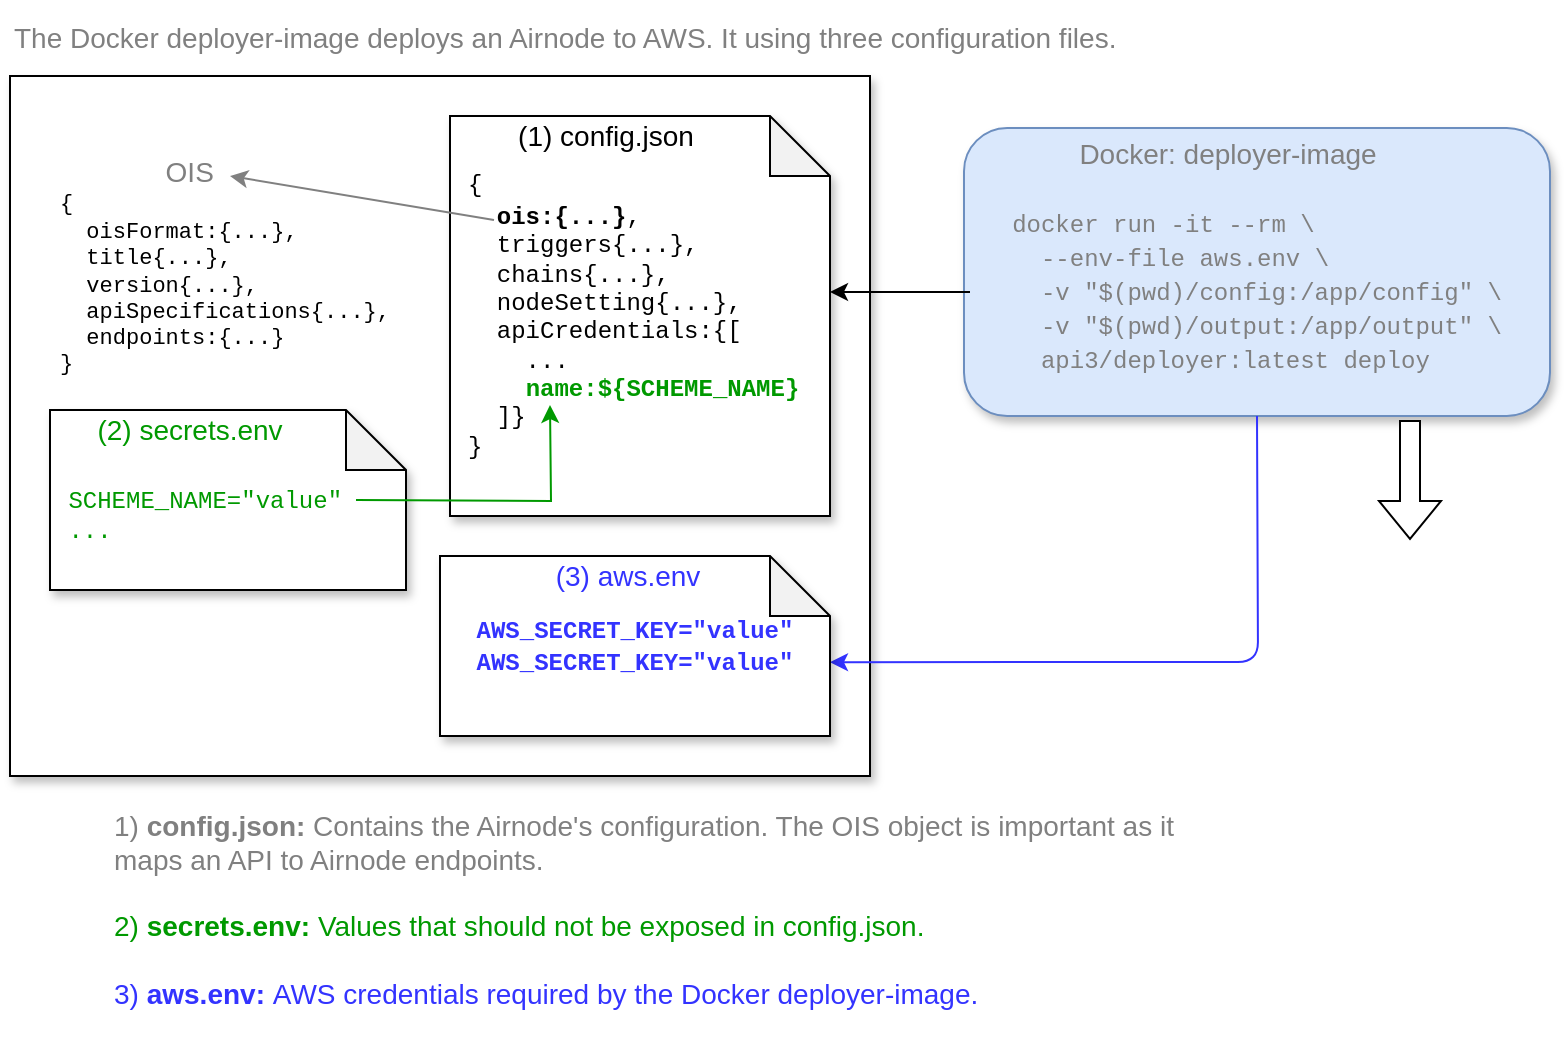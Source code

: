 <mxfile version="15.4.0" type="device"><diagram id="KqCbAj8WYDItrb-iW1Fc" name="Page-1"><mxGraphModel dx="1106" dy="860" grid="1" gridSize="10" guides="1" tooltips="1" connect="1" arrows="1" fold="1" page="1" pageScale="1" pageWidth="850" pageHeight="1100" math="0" shadow="0"><root><mxCell id="0"/><mxCell id="1" parent="0"/><mxCell id="yJ9cbEdWgOhvauyDXNFd-12" value="" style="rounded=1;whiteSpace=wrap;html=1;fontSize=11;align=left;fillColor=#dae8fc;strokeColor=#6c8ebf;shadow=1;" parent="1" vertex="1"><mxGeometry x="487" y="60" width="293" height="144" as="geometry"/></mxCell><mxCell id="yJ9cbEdWgOhvauyDXNFd-3" value="" style="rounded=0;whiteSpace=wrap;html=1;shadow=1;" parent="1" vertex="1"><mxGeometry x="10" y="34" width="430" height="350" as="geometry"/></mxCell><mxCell id="OE26p1NcLeRtXoR-TuRI-1" value="&lt;font&gt;&lt;font&gt;&lt;font style=&quot;font-size: 14px ; color: rgb(128 , 128 , 128)&quot;&gt;&lt;font style=&quot;font-size: 14px&quot;&gt;&lt;span style=&quot;font-size: 14px&quot;&gt;1)&lt;/span&gt;&amp;nbsp;&lt;b&gt;config.json:&lt;/b&gt;&amp;nbsp;Contains the Airnode's configuration. The OIS object is important as it maps an API to Airnode endpoints.&lt;br style=&quot;font-size: 14px&quot;&gt;&lt;/font&gt;&lt;br style=&quot;font-size: 14px&quot;&gt;&lt;/font&gt;&lt;font style=&quot;font-size: 14px&quot;&gt;&lt;font style=&quot;font-size: 14px&quot;&gt;&lt;font color=&quot;#009900&quot; style=&quot;font-size: 14px&quot;&gt;&lt;span style=&quot;font-size: 14px&quot;&gt;2)&lt;/span&gt;&amp;nbsp;&lt;b&gt;secrets.env:&lt;/b&gt;&amp;nbsp;Values that should not be exposed in config.json.&lt;/font&gt;&lt;br&gt;&lt;/font&gt;&lt;/font&gt;&lt;/font&gt;&lt;/font&gt;&lt;font style=&quot;font-size: 14px&quot;&gt;&lt;br&gt;&lt;/font&gt;&lt;font style=&quot;font-size: 14px&quot;&gt;3) &lt;b&gt;aws.env:&lt;/b&gt;&amp;nbsp;AWS credentials required by the Docker deployer-image.&lt;br style=&quot;font-size: 14px&quot;&gt;&lt;/font&gt;" style="text;html=1;strokeColor=none;fillColor=none;align=left;verticalAlign=top;whiteSpace=wrap;rounded=0;fontSize=14;fontColor=#3333FF;" parent="1" vertex="1"><mxGeometry x="60" y="394" width="570" height="120" as="geometry"/></mxCell><mxCell id="OE26p1NcLeRtXoR-TuRI-2" value="" style="shape=note;whiteSpace=wrap;html=1;backgroundOutline=1;darkOpacity=0.05;shadow=1;" parent="1" vertex="1"><mxGeometry x="230" y="54" width="190" height="200" as="geometry"/></mxCell><mxCell id="OE26p1NcLeRtXoR-TuRI-3" value="&lt;font style=&quot;font-size: 14px&quot;&gt;(1) config.json&lt;/font&gt;" style="text;html=1;strokeColor=none;fillColor=none;align=center;verticalAlign=middle;whiteSpace=wrap;rounded=0;" parent="1" vertex="1"><mxGeometry x="258" y="54" width="100" height="20" as="geometry"/></mxCell><mxCell id="OE26p1NcLeRtXoR-TuRI-9" value="&lt;div style=&quot;font-size: 12px&quot;&gt;&lt;span style=&quot;font-family: &amp;#34;courier new&amp;#34;&quot;&gt;&lt;font style=&quot;font-size: 12px&quot;&gt;{&lt;/font&gt;&lt;/span&gt;&lt;/div&gt;&lt;div style=&quot;font-size: 12px&quot;&gt;&lt;font style=&quot;font-size: 12px&quot;&gt;&lt;span style=&quot;font-family: &amp;#34;courier new&amp;#34;&quot;&gt;&amp;nbsp; &lt;b&gt;ois:{...&lt;/b&gt;&lt;/span&gt;&lt;span style=&quot;font-family: &amp;#34;courier new&amp;#34;&quot;&gt;&lt;b&gt;}&lt;/b&gt;,&lt;/span&gt;&lt;/font&gt;&lt;/div&gt;&lt;font&gt;&lt;font face=&quot;Courier New&quot;&gt;&lt;div style=&quot;font-size: 12px&quot;&gt;&amp;nbsp; triggers{...},&lt;/div&gt;&lt;div style=&quot;font-size: 12px&quot;&gt;&amp;nbsp; chains{...},&lt;/div&gt;&lt;div style=&quot;font-size: 12px&quot;&gt;&amp;nbsp; nodeSetting{...},&lt;/div&gt;&lt;div&gt;&lt;span style=&quot;font-size: 12px&quot;&gt;&amp;nbsp;&amp;nbsp;&lt;/span&gt;&lt;font style=&quot;font-size: 12px&quot;&gt;apiCredentials&lt;/font&gt;&lt;span style=&quot;font-size: 12px&quot;&gt;:{[&lt;/span&gt;&lt;/div&gt;&lt;div style=&quot;font-size: 12px&quot;&gt;&amp;nbsp; &amp;nbsp; ...&lt;/div&gt;&lt;div style=&quot;font-size: 12px&quot;&gt;&amp;nbsp; &amp;nbsp; &lt;font color=&quot;#009900&quot; style=&quot;font-size: 12px&quot;&gt;&lt;b&gt;name:${&lt;/b&gt;&lt;/font&gt;&lt;font color=&quot;#009900&quot; style=&quot;font-size: 12px&quot;&gt;&lt;span style=&quot;background-color: transparent&quot;&gt;&lt;b&gt;SCHEME_NAME&lt;/b&gt;&lt;/span&gt;&lt;span style=&quot;font-weight: bold&quot;&gt;}&lt;/span&gt;&lt;/font&gt;&lt;/div&gt;&lt;/font&gt;&lt;font style=&quot;font-size: 12px&quot; face=&quot;Courier New&quot;&gt;&lt;div&gt;&amp;nbsp; ]}&amp;nbsp; &amp;nbsp;&lt;/div&gt;&lt;div&gt;}&lt;/div&gt;&lt;div&gt;&lt;br&gt;&lt;/div&gt;&lt;/font&gt;&lt;/font&gt;" style="text;html=1;strokeColor=none;fillColor=none;align=left;verticalAlign=middle;whiteSpace=wrap;rounded=0;shadow=1;fontSize=11;" parent="1" vertex="1"><mxGeometry x="237" y="74" width="171" height="174.5" as="geometry"/></mxCell><mxCell id="OE26p1NcLeRtXoR-TuRI-11" value="&lt;div&gt;&lt;span&gt;&lt;font face=&quot;Courier New&quot;&gt;&lt;br&gt;&lt;/font&gt;&lt;/span&gt;&lt;/div&gt;&lt;div&gt;&lt;span&gt;&lt;font face=&quot;Courier New&quot;&gt;&amp;nbsp;SCHEME_NAME=&quot;value&quot;&lt;/font&gt;&lt;/span&gt;&lt;/div&gt;&lt;div&gt;&lt;font face=&quot;Courier New&quot;&gt;&amp;nbsp;...&lt;/font&gt;&lt;/div&gt;" style="shape=note;whiteSpace=wrap;html=1;backgroundOutline=1;darkOpacity=0.05;shadow=1;fontColor=#009900;align=left;" parent="1" vertex="1"><mxGeometry x="30" y="201" width="178" height="90" as="geometry"/></mxCell><mxCell id="yJ9cbEdWgOhvauyDXNFd-6" value="&lt;pre class=&quot;language-sh&quot; style=&quot;font-family: &amp;#34;consolas&amp;#34; , &amp;#34;monaco&amp;#34; , &amp;#34;andale mono&amp;#34; , &amp;#34;ubuntu mono&amp;#34; , monospace ; text-align: left ; word-break: normal ; overflow-wrap: normal ; line-height: 1.4 ; padding: 1.25rem 1.5rem 1.25rem 4.5rem ; margin-top: 0.85rem ; margin-bottom: 0.85rem ; overflow: auto ; border-radius: 6px ; position: relative ; z-index: 1 ; vertical-align: middle ; font-size: 12px&quot;&gt;&lt;div style=&quot;font-family: &amp;#34;menlo&amp;#34; , &amp;#34;monaco&amp;#34; , &amp;#34;courier new&amp;#34; , monospace ; line-height: 17px&quot;&gt;&lt;div&gt;&lt;font color=&quot;#808080&quot;&gt;docker run -it --rm \&lt;/font&gt;&lt;/div&gt;&lt;div&gt;&lt;font color=&quot;#808080&quot;&gt;  --env-file &lt;font style=&quot;font-size: 12px&quot;&gt;aws&lt;/font&gt;.env \&lt;/font&gt;&lt;/div&gt;&lt;div&gt;&lt;font color=&quot;#808080&quot;&gt;  -v &quot;$(pwd)/config:/app/config&quot; \&lt;/font&gt;&lt;/div&gt;&lt;div&gt;&lt;font color=&quot;#808080&quot;&gt;  -v &quot;$(pwd)/output:/app/output&quot; \&lt;/font&gt;&lt;/div&gt;&lt;div&gt;&lt;font color=&quot;#808080&quot;&gt;  api3/deployer:latest deploy&lt;/font&gt;&lt;/div&gt;&lt;/div&gt;&lt;/pre&gt;" style="text;html=1;strokeColor=none;fillColor=none;align=center;verticalAlign=middle;whiteSpace=wrap;rounded=0;fontSize=11;shadow=1;" parent="1" vertex="1"><mxGeometry x="490" y="82.5" width="239" height="120" as="geometry"/></mxCell><mxCell id="OE26p1NcLeRtXoR-TuRI-8" value="&lt;font style=&quot;font-size: 14px&quot;&gt;(2) secrets.env&lt;/font&gt;" style="text;html=1;strokeColor=none;fillColor=none;align=center;verticalAlign=middle;whiteSpace=wrap;rounded=0;fontColor=#009900;" parent="1" vertex="1"><mxGeometry x="50" y="201" width="100" height="20" as="geometry"/></mxCell><mxCell id="yJ9cbEdWgOhvauyDXNFd-22" value="&lt;font style=&quot;font-size: 14px&quot; color=&quot;#808080&quot;&gt;Docker: deployer-image&lt;/font&gt;" style="text;html=1;strokeColor=none;fillColor=none;align=center;verticalAlign=middle;whiteSpace=wrap;rounded=0;shadow=1;fontSize=11;fontColor=#009900;" parent="1" vertex="1"><mxGeometry x="509" y="62.5" width="220" height="20" as="geometry"/></mxCell><mxCell id="yJ9cbEdWgOhvauyDXNFd-23" value="" style="endArrow=none;html=1;fontSize=11;fontColor=#009900;entryX=0.5;entryY=1;entryDx=0;entryDy=0;strokeColor=#3333FF;startArrow=classic;startFill=1;endFill=0;exitX=1;exitY=0.59;exitDx=0;exitDy=0;exitPerimeter=0;" parent="1" target="yJ9cbEdWgOhvauyDXNFd-12" edge="1" source="JEKHiUHxp0Lh8Hf3pI-w-1"><mxGeometry width="50" height="50" relative="1" as="geometry"><mxPoint x="500" y="294" as="sourcePoint"/><mxPoint x="580" y="264" as="targetPoint"/><Array as="points"><mxPoint x="634" y="327"/></Array></mxGeometry></mxCell><mxCell id="JEKHiUHxp0Lh8Hf3pI-w-1" value="&lt;div&gt;&lt;div style=&quot;text-align: left&quot;&gt;&lt;font color=&quot;#3333ff&quot;&gt;&lt;b style=&quot;font-family: &amp;#34;courier new&amp;#34;&quot;&gt;AWS_SECRET_KEY=&quot;value&quot;&lt;/b&gt;&lt;br&gt;&lt;/font&gt;&lt;/div&gt;&lt;/div&gt;&lt;div style=&quot;text-align: left&quot;&gt;&lt;b style=&quot;font-family: &amp;#34;courier new&amp;#34;&quot;&gt;&lt;font color=&quot;#3333ff&quot;&gt;AWS_SECRET_KEY=&quot;value&quot;&lt;/font&gt;&lt;/b&gt;&lt;br&gt;&lt;/div&gt;" style="shape=note;whiteSpace=wrap;html=1;backgroundOutline=1;darkOpacity=0.05;shadow=1;" vertex="1" parent="1"><mxGeometry x="225" y="274" width="195" height="90" as="geometry"/></mxCell><mxCell id="JEKHiUHxp0Lh8Hf3pI-w-2" value="&lt;font style=&quot;font-size: 14px&quot; color=&quot;#3333ff&quot;&gt;(3) aws.env&lt;/font&gt;" style="text;html=1;strokeColor=none;fillColor=none;align=center;verticalAlign=middle;whiteSpace=wrap;rounded=0;" vertex="1" parent="1"><mxGeometry x="269" y="274" width="100" height="20" as="geometry"/></mxCell><mxCell id="JEKHiUHxp0Lh8Hf3pI-w-4" value="&lt;div style=&quot;text-align: left ; font-size: 14px&quot;&gt;&lt;span style=&quot;font-size: 11px ; font-family: &amp;#34;courier new&amp;#34;&quot;&gt;&amp;nbsp; &amp;nbsp; &amp;nbsp; &amp;nbsp; &lt;/span&gt;&lt;span&gt;&lt;font color=&quot;#808080&quot;&gt;OIS&lt;/font&gt;&lt;/span&gt;&lt;/div&gt;&lt;div style=&quot;font-size: 11px ; text-align: left&quot;&gt;&lt;span style=&quot;font-family: &amp;#34;courier new&amp;#34;&quot;&gt;{&lt;/span&gt;&lt;/div&gt;&lt;div style=&quot;font-size: 11px ; text-align: left&quot;&gt;&lt;span style=&quot;font-family: &amp;#34;courier new&amp;#34;&quot;&gt;&amp;nbsp; oisFormat:{...},&lt;/span&gt;&lt;/div&gt;&lt;font face=&quot;Courier New&quot; style=&quot;font-size: 11px ; text-align: left&quot;&gt;&lt;div&gt;&amp;nbsp; title{...},&lt;/div&gt;&lt;div&gt;&amp;nbsp; version{...},&lt;/div&gt;&lt;div&gt;&amp;nbsp; apiSpecifications{...},&lt;/div&gt;&lt;div&gt;&amp;nbsp; endpoints:{...}&lt;/div&gt;&lt;div&gt;}&lt;/div&gt;&lt;/font&gt;" style="text;html=1;strokeColor=none;fillColor=none;align=center;verticalAlign=middle;whiteSpace=wrap;rounded=0;shadow=1;sketch=0;" vertex="1" parent="1"><mxGeometry x="30" y="74" width="175" height="110" as="geometry"/></mxCell><mxCell id="yJ9cbEdWgOhvauyDXNFd-14" value="" style="endArrow=classic;html=1;fontSize=11;fontColor=#009900;strokeColor=#808080;" parent="1" edge="1"><mxGeometry width="50" height="50" relative="1" as="geometry"><mxPoint x="252" y="106" as="sourcePoint"/><mxPoint x="120" y="84" as="targetPoint"/></mxGeometry></mxCell><mxCell id="JEKHiUHxp0Lh8Hf3pI-w-5" value="" style="endArrow=classic;html=1;rounded=0;edgeStyle=orthogonalEdgeStyle;strokeColor=#009900;" edge="1" parent="1"><mxGeometry width="50" height="50" relative="1" as="geometry"><mxPoint x="183" y="246" as="sourcePoint"/><mxPoint x="280" y="198.5" as="targetPoint"/></mxGeometry></mxCell><mxCell id="JEKHiUHxp0Lh8Hf3pI-w-17" value="" style="endArrow=classic;html=1;rounded=0;fontColor=#000000;strokeColor=#000000;strokeWidth=1;fillColor=#FFFFFF;gradientColor=#ffffff;gradientDirection=west;edgeStyle=orthogonalEdgeStyle;" edge="1" parent="1"><mxGeometry width="50" height="50" relative="1" as="geometry"><mxPoint x="490" y="142" as="sourcePoint"/><mxPoint x="420" y="142" as="targetPoint"/></mxGeometry></mxCell><mxCell id="JEKHiUHxp0Lh8Hf3pI-w-20" value="" style="shape=image;verticalLabelPosition=bottom;labelBackgroundColor=#ffffff;verticalAlign=top;aspect=fixed;imageAspect=0;image=https://miro.medium.com/max/400/1*vfjYLDoXNs9OAdS_bk23RQ.png;" vertex="1" parent="1"><mxGeometry x="660" y="252" width="100" height="75" as="geometry"/></mxCell><mxCell id="JEKHiUHxp0Lh8Hf3pI-w-21" value="" style="shape=flexArrow;endArrow=classic;html=1;rounded=0;fontColor=#000000;strokeColor=#000000;strokeWidth=1;fillColor=#FFFFFF;gradientColor=#ffffff;gradientDirection=west;edgeStyle=orthogonalEdgeStyle;" edge="1" parent="1"><mxGeometry width="50" height="50" relative="1" as="geometry"><mxPoint x="710" y="206" as="sourcePoint"/><mxPoint x="710" y="266" as="targetPoint"/></mxGeometry></mxCell><mxCell id="JEKHiUHxp0Lh8Hf3pI-w-22" value="&lt;span style=&quot;color: rgb(128, 128, 128); font-size: 14px;&quot;&gt;The Docker deployer-image deploys an Airnode to AWS. It using three configuration files.&lt;/span&gt;" style="text;html=1;strokeColor=none;fillColor=none;align=left;verticalAlign=middle;whiteSpace=wrap;rounded=0;shadow=1;sketch=0;fontColor=#000000;" vertex="1" parent="1"><mxGeometry x="10" width="660" height="30" as="geometry"/></mxCell></root></mxGraphModel></diagram></mxfile>